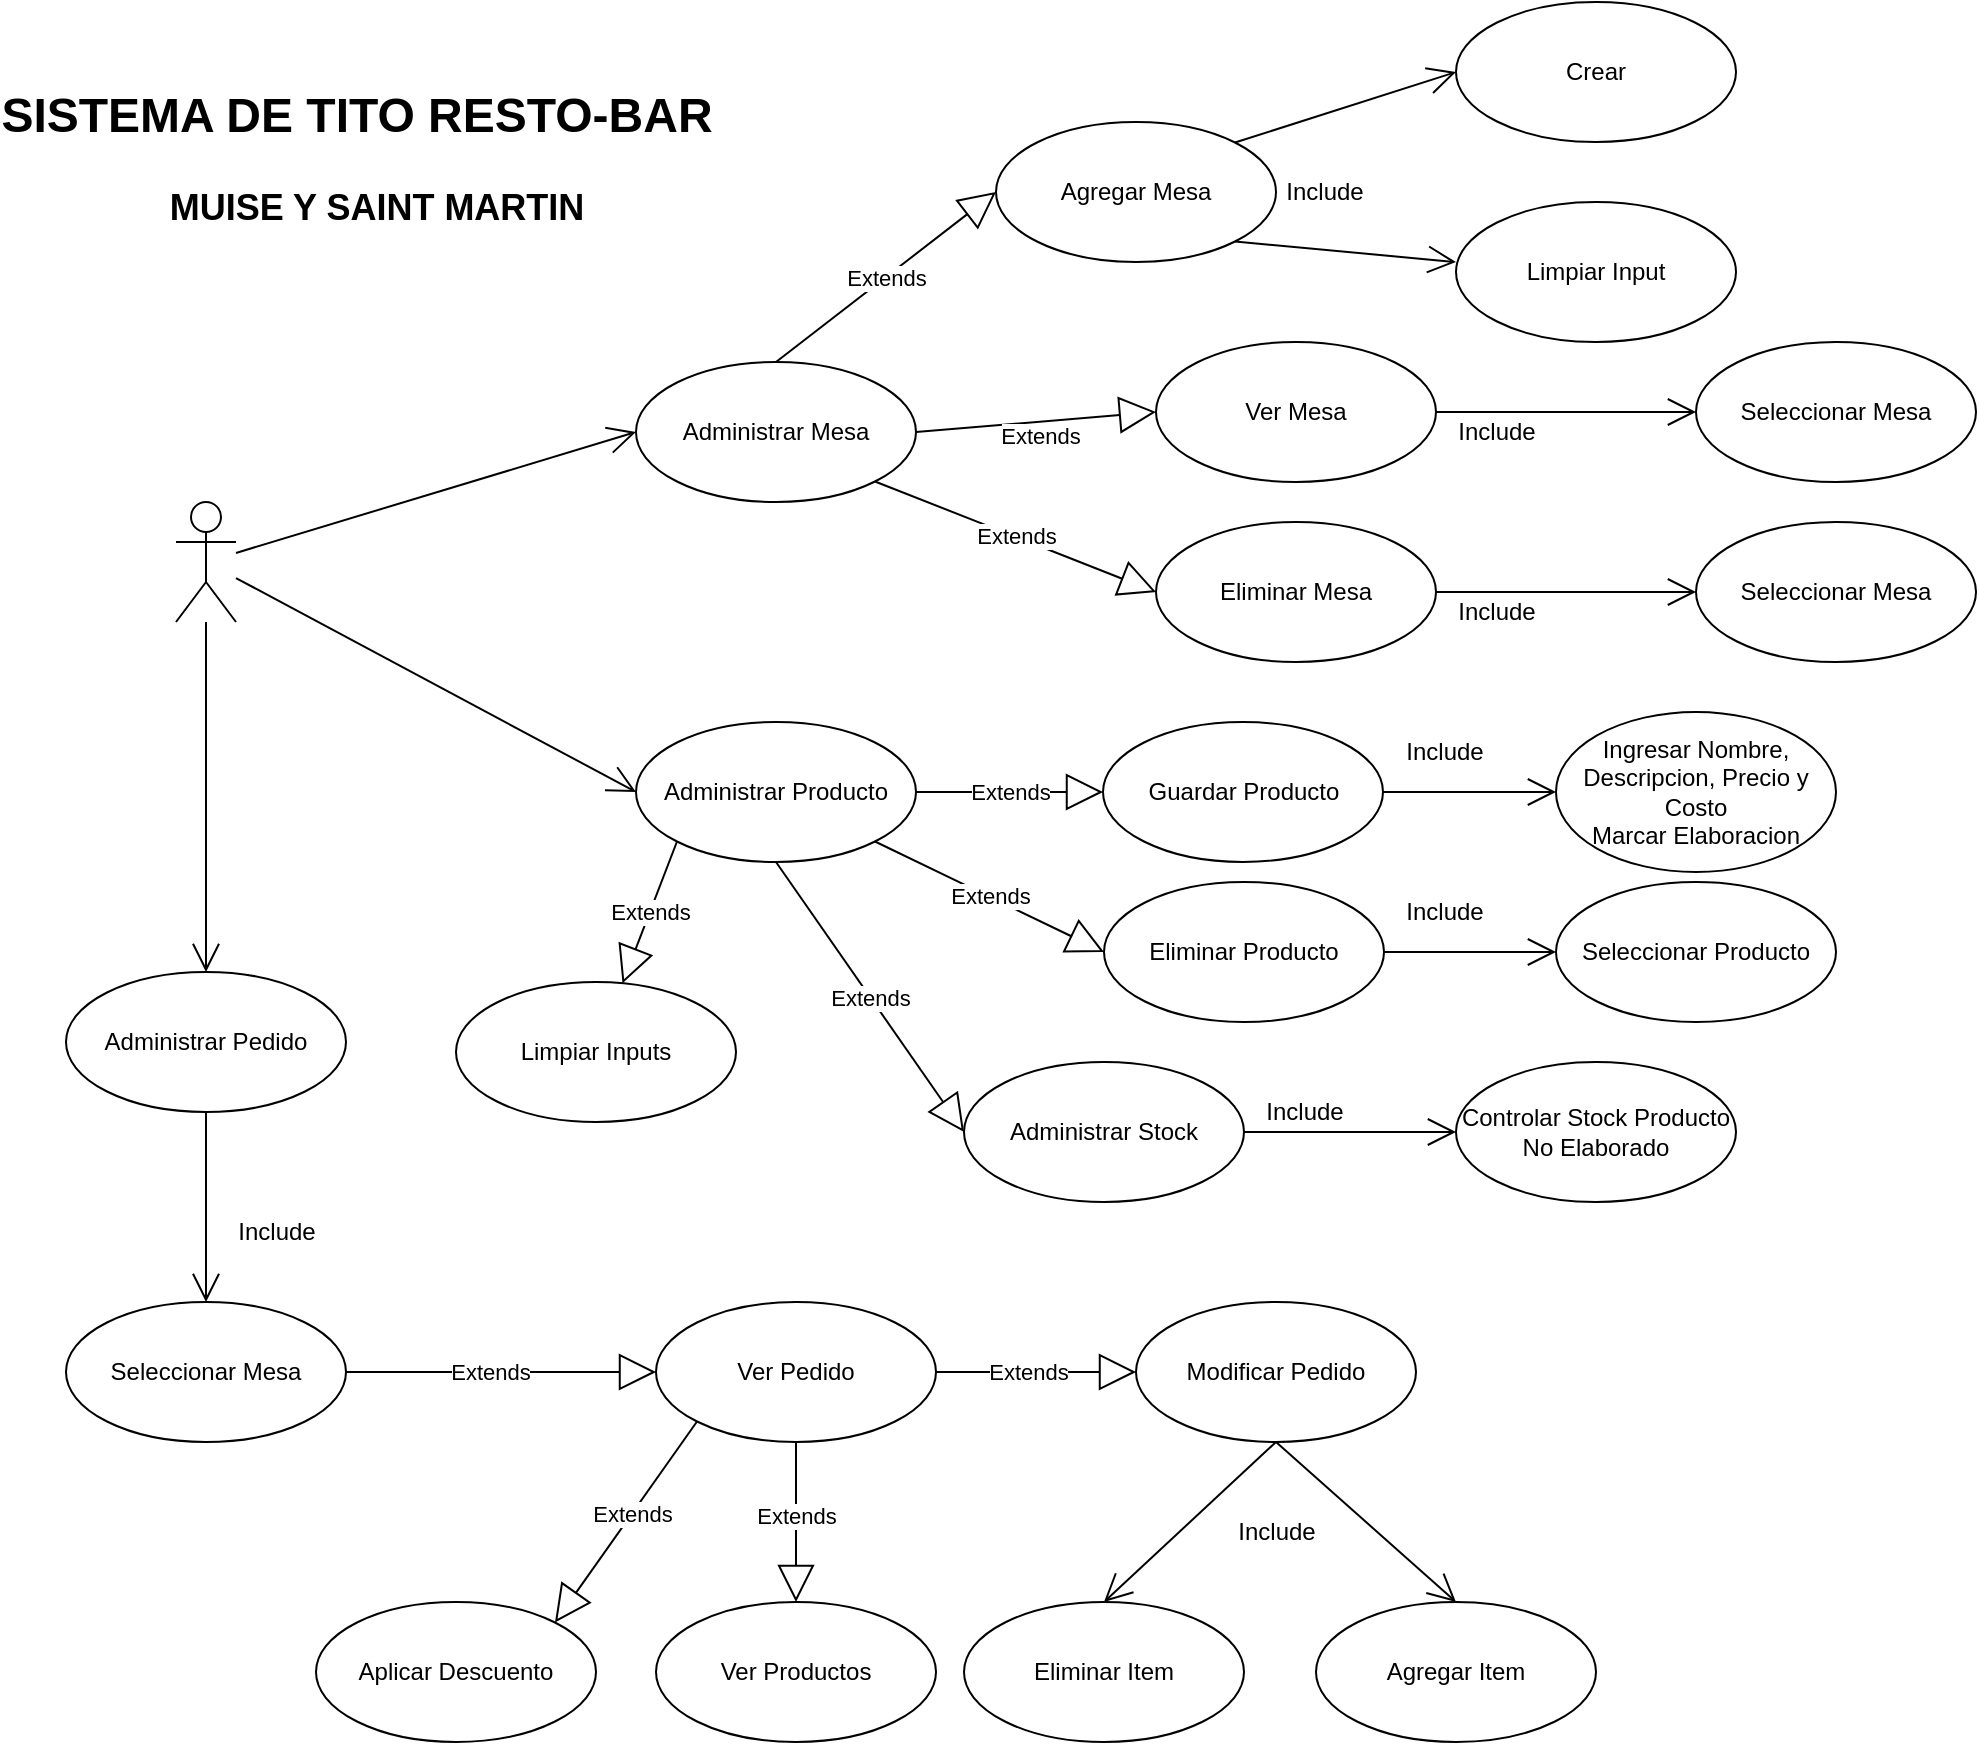 <mxfile version="21.2.1" type="device">
  <diagram name="Página-1" id="BAVsSbYuj5x4EtEMXslJ">
    <mxGraphModel dx="1900" dy="635" grid="1" gridSize="10" guides="1" tooltips="1" connect="1" arrows="1" fold="1" page="1" pageScale="1" pageWidth="827" pageHeight="1169" math="0" shadow="0">
      <root>
        <mxCell id="0" />
        <mxCell id="1" parent="0" />
        <mxCell id="8mHDug3tUDTgRn8Re_kE-1" value="" style="shape=umlActor;verticalLabelPosition=bottom;verticalAlign=top;html=1;outlineConnect=0;" parent="1" vertex="1">
          <mxGeometry x="-120" y="280" width="30" height="60" as="geometry" />
        </mxCell>
        <mxCell id="8mHDug3tUDTgRn8Re_kE-3" value="Administrar Mesa" style="ellipse;whiteSpace=wrap;html=1;" parent="1" vertex="1">
          <mxGeometry x="110.0" y="210" width="140" height="70" as="geometry" />
        </mxCell>
        <mxCell id="8mHDug3tUDTgRn8Re_kE-4" value="Extends" style="endArrow=block;endSize=16;endFill=0;html=1;rounded=0;exitX=1;exitY=0.5;exitDx=0;exitDy=0;entryX=0;entryY=0.5;entryDx=0;entryDy=0;" parent="1" source="8mHDug3tUDTgRn8Re_kE-3" target="8mHDug3tUDTgRn8Re_kE-8" edge="1">
          <mxGeometry x="0.024" y="-7" width="160" relative="1" as="geometry">
            <mxPoint x="240" y="110" as="sourcePoint" />
            <mxPoint x="330" y="80" as="targetPoint" />
            <mxPoint as="offset" />
          </mxGeometry>
        </mxCell>
        <mxCell id="8mHDug3tUDTgRn8Re_kE-6" value="Agregar Mesa" style="ellipse;whiteSpace=wrap;html=1;" parent="1" vertex="1">
          <mxGeometry x="290" y="90" width="140" height="70" as="geometry" />
        </mxCell>
        <mxCell id="8mHDug3tUDTgRn8Re_kE-8" value="Ver Mesa" style="ellipse;whiteSpace=wrap;html=1;" parent="1" vertex="1">
          <mxGeometry x="370" y="200" width="140" height="70" as="geometry" />
        </mxCell>
        <mxCell id="8mHDug3tUDTgRn8Re_kE-9" value="Extends" style="endArrow=block;endSize=16;endFill=0;html=1;rounded=0;exitX=0.5;exitY=0;exitDx=0;exitDy=0;entryX=0;entryY=0.5;entryDx=0;entryDy=0;" parent="1" source="8mHDug3tUDTgRn8Re_kE-3" target="8mHDug3tUDTgRn8Re_kE-6" edge="1">
          <mxGeometry width="160" relative="1" as="geometry">
            <mxPoint x="60" y="100" as="sourcePoint" />
            <mxPoint x="220" y="100" as="targetPoint" />
          </mxGeometry>
        </mxCell>
        <mxCell id="8mHDug3tUDTgRn8Re_kE-10" value="Extends" style="endArrow=block;endSize=16;endFill=0;html=1;rounded=0;exitX=1;exitY=1;exitDx=0;exitDy=0;entryX=0;entryY=0.5;entryDx=0;entryDy=0;" parent="1" source="8mHDug3tUDTgRn8Re_kE-3" target="8mHDug3tUDTgRn8Re_kE-11" edge="1">
          <mxGeometry width="160" relative="1" as="geometry">
            <mxPoint x="254" y="290" as="sourcePoint" />
            <mxPoint x="414" y="290" as="targetPoint" />
          </mxGeometry>
        </mxCell>
        <mxCell id="8mHDug3tUDTgRn8Re_kE-11" value="Eliminar Mesa" style="ellipse;whiteSpace=wrap;html=1;" parent="1" vertex="1">
          <mxGeometry x="370" y="290" width="140" height="70" as="geometry" />
        </mxCell>
        <mxCell id="8mHDug3tUDTgRn8Re_kE-12" value="Crear" style="ellipse;whiteSpace=wrap;html=1;" parent="1" vertex="1">
          <mxGeometry x="520" y="30" width="140" height="70" as="geometry" />
        </mxCell>
        <mxCell id="8mHDug3tUDTgRn8Re_kE-15" value="Limpiar Input" style="ellipse;whiteSpace=wrap;html=1;" parent="1" vertex="1">
          <mxGeometry x="520" y="130" width="140" height="70" as="geometry" />
        </mxCell>
        <mxCell id="8mHDug3tUDTgRn8Re_kE-16" value="" style="endArrow=open;endFill=1;endSize=12;html=1;rounded=0;exitX=1;exitY=0;exitDx=0;exitDy=0;entryX=0;entryY=0.5;entryDx=0;entryDy=0;" parent="1" source="8mHDug3tUDTgRn8Re_kE-6" target="8mHDug3tUDTgRn8Re_kE-12" edge="1">
          <mxGeometry width="160" relative="1" as="geometry">
            <mxPoint x="490" y="120" as="sourcePoint" />
            <mxPoint x="650" y="120" as="targetPoint" />
          </mxGeometry>
        </mxCell>
        <mxCell id="8mHDug3tUDTgRn8Re_kE-17" value="" style="endArrow=open;endFill=1;endSize=12;html=1;rounded=0;exitX=1;exitY=1;exitDx=0;exitDy=0;entryX=0;entryY=0.429;entryDx=0;entryDy=0;entryPerimeter=0;" parent="1" source="8mHDug3tUDTgRn8Re_kE-6" target="8mHDug3tUDTgRn8Re_kE-15" edge="1">
          <mxGeometry width="160" relative="1" as="geometry">
            <mxPoint x="530" y="130" as="sourcePoint" />
            <mxPoint x="690" y="130" as="targetPoint" />
          </mxGeometry>
        </mxCell>
        <mxCell id="8mHDug3tUDTgRn8Re_kE-18" value="Include" style="text;html=1;align=center;verticalAlign=middle;resizable=0;points=[];autosize=1;strokeColor=none;fillColor=none;" parent="1" vertex="1">
          <mxGeometry x="424" y="110" width="60" height="30" as="geometry" />
        </mxCell>
        <mxCell id="8mHDug3tUDTgRn8Re_kE-21" value="" style="endArrow=open;endFill=1;endSize=12;html=1;rounded=0;entryX=0;entryY=0.5;entryDx=0;entryDy=0;" parent="1" source="8mHDug3tUDTgRn8Re_kE-1" target="8mHDug3tUDTgRn8Re_kE-3" edge="1">
          <mxGeometry width="160" relative="1" as="geometry">
            <mxPoint x="140" y="290" as="sourcePoint" />
            <mxPoint x="300" y="290" as="targetPoint" />
          </mxGeometry>
        </mxCell>
        <mxCell id="8mHDug3tUDTgRn8Re_kE-22" value="" style="endArrow=open;endFill=1;endSize=12;html=1;rounded=0;entryX=0;entryY=0.5;entryDx=0;entryDy=0;" parent="1" source="8mHDug3tUDTgRn8Re_kE-1" target="8mHDug3tUDTgRn8Re_kE-23" edge="1">
          <mxGeometry width="160" relative="1" as="geometry">
            <mxPoint x="130" y="390" as="sourcePoint" />
            <mxPoint x="160" y="360" as="targetPoint" />
          </mxGeometry>
        </mxCell>
        <mxCell id="8mHDug3tUDTgRn8Re_kE-23" value="Administrar Producto" style="ellipse;whiteSpace=wrap;html=1;" parent="1" vertex="1">
          <mxGeometry x="110.0" y="390" width="140" height="70" as="geometry" />
        </mxCell>
        <mxCell id="8mHDug3tUDTgRn8Re_kE-24" value="Extends" style="endArrow=block;endSize=16;endFill=0;html=1;rounded=0;exitX=1;exitY=0.5;exitDx=0;exitDy=0;entryX=0;entryY=0.5;entryDx=0;entryDy=0;" parent="1" source="8mHDug3tUDTgRn8Re_kE-23" target="8mHDug3tUDTgRn8Re_kE-25" edge="1">
          <mxGeometry width="160" relative="1" as="geometry">
            <mxPoint x="340" y="410" as="sourcePoint" />
            <mxPoint x="440" y="410" as="targetPoint" />
          </mxGeometry>
        </mxCell>
        <mxCell id="8mHDug3tUDTgRn8Re_kE-25" value="Guardar Producto" style="ellipse;whiteSpace=wrap;html=1;" parent="1" vertex="1">
          <mxGeometry x="343.5" y="390" width="140" height="70" as="geometry" />
        </mxCell>
        <mxCell id="8mHDug3tUDTgRn8Re_kE-26" value="" style="endArrow=open;endFill=1;endSize=12;html=1;rounded=0;exitX=1;exitY=0.5;exitDx=0;exitDy=0;entryX=0;entryY=0.5;entryDx=0;entryDy=0;" parent="1" source="8mHDug3tUDTgRn8Re_kE-25" target="8mHDug3tUDTgRn8Re_kE-27" edge="1">
          <mxGeometry width="160" relative="1" as="geometry">
            <mxPoint x="610" y="410" as="sourcePoint" />
            <mxPoint x="700" y="405" as="targetPoint" />
          </mxGeometry>
        </mxCell>
        <mxCell id="8mHDug3tUDTgRn8Re_kE-27" value="Ingresar Nombre, Descripcion, Precio y Costo&lt;br&gt;Marcar Elaboracion&lt;br&gt;" style="ellipse;whiteSpace=wrap;html=1;" parent="1" vertex="1">
          <mxGeometry x="570" y="385" width="140" height="80" as="geometry" />
        </mxCell>
        <mxCell id="8mHDug3tUDTgRn8Re_kE-28" value="Include" style="text;html=1;align=center;verticalAlign=middle;resizable=0;points=[];autosize=1;strokeColor=none;fillColor=none;" parent="1" vertex="1">
          <mxGeometry x="484" y="390" width="60" height="30" as="geometry" />
        </mxCell>
        <mxCell id="15enL0nu7c8-bWv4miCj-1" value="Extends" style="endArrow=block;endSize=16;endFill=0;html=1;rounded=0;exitX=1;exitY=1;exitDx=0;exitDy=0;entryX=0;entryY=0.5;entryDx=0;entryDy=0;" parent="1" source="8mHDug3tUDTgRn8Re_kE-23" target="15enL0nu7c8-bWv4miCj-2" edge="1">
          <mxGeometry width="160" relative="1" as="geometry">
            <mxPoint x="290" y="500" as="sourcePoint" />
            <mxPoint x="400" y="480" as="targetPoint" />
          </mxGeometry>
        </mxCell>
        <mxCell id="15enL0nu7c8-bWv4miCj-2" value="Eliminar Producto" style="ellipse;whiteSpace=wrap;html=1;" parent="1" vertex="1">
          <mxGeometry x="344" y="470" width="140" height="70" as="geometry" />
        </mxCell>
        <mxCell id="15enL0nu7c8-bWv4miCj-3" value="" style="endArrow=open;endFill=1;endSize=12;html=1;rounded=0;exitX=1;exitY=0.5;exitDx=0;exitDy=0;entryX=0;entryY=0.5;entryDx=0;entryDy=0;" parent="1" source="15enL0nu7c8-bWv4miCj-2" target="15enL0nu7c8-bWv4miCj-4" edge="1">
          <mxGeometry width="160" relative="1" as="geometry">
            <mxPoint x="610" y="500" as="sourcePoint" />
            <mxPoint x="680" y="505" as="targetPoint" />
          </mxGeometry>
        </mxCell>
        <mxCell id="15enL0nu7c8-bWv4miCj-4" value="Seleccionar Producto" style="ellipse;whiteSpace=wrap;html=1;" parent="1" vertex="1">
          <mxGeometry x="570" y="470" width="140" height="70" as="geometry" />
        </mxCell>
        <mxCell id="15enL0nu7c8-bWv4miCj-5" value="Include" style="text;html=1;align=center;verticalAlign=middle;resizable=0;points=[];autosize=1;strokeColor=none;fillColor=none;" parent="1" vertex="1">
          <mxGeometry x="483.5" y="470" width="60" height="30" as="geometry" />
        </mxCell>
        <mxCell id="15enL0nu7c8-bWv4miCj-6" value="Extends" style="endArrow=block;endSize=16;endFill=0;html=1;rounded=0;exitX=0.5;exitY=1;exitDx=0;exitDy=0;entryX=0;entryY=0.5;entryDx=0;entryDy=0;" parent="1" source="8mHDug3tUDTgRn8Re_kE-23" target="80g5SrDX1YbYkke3lMYD-34" edge="1">
          <mxGeometry width="160" relative="1" as="geometry">
            <mxPoint x="230" y="570" as="sourcePoint" />
            <mxPoint x="270" y="530" as="targetPoint" />
          </mxGeometry>
        </mxCell>
        <mxCell id="15enL0nu7c8-bWv4miCj-10" value="Limpiar Inputs" style="ellipse;whiteSpace=wrap;html=1;" parent="1" vertex="1">
          <mxGeometry x="20" y="520" width="140" height="70" as="geometry" />
        </mxCell>
        <mxCell id="80g5SrDX1YbYkke3lMYD-1" value="" style="endArrow=open;endFill=1;endSize=12;html=1;rounded=0;exitX=1;exitY=0.5;exitDx=0;exitDy=0;entryX=0;entryY=0.5;entryDx=0;entryDy=0;" parent="1" source="8mHDug3tUDTgRn8Re_kE-8" target="80g5SrDX1YbYkke3lMYD-3" edge="1">
          <mxGeometry width="160" relative="1" as="geometry">
            <mxPoint x="540" y="230" as="sourcePoint" />
            <mxPoint x="630" y="235" as="targetPoint" />
          </mxGeometry>
        </mxCell>
        <mxCell id="80g5SrDX1YbYkke3lMYD-2" value="Include" style="text;html=1;align=center;verticalAlign=middle;resizable=0;points=[];autosize=1;strokeColor=none;fillColor=none;" parent="1" vertex="1">
          <mxGeometry x="510" y="230" width="60" height="30" as="geometry" />
        </mxCell>
        <mxCell id="80g5SrDX1YbYkke3lMYD-3" value="Seleccionar Mesa" style="ellipse;whiteSpace=wrap;html=1;" parent="1" vertex="1">
          <mxGeometry x="640" y="200" width="140" height="70" as="geometry" />
        </mxCell>
        <mxCell id="80g5SrDX1YbYkke3lMYD-4" value="" style="endArrow=open;endFill=1;endSize=12;html=1;rounded=0;exitX=1;exitY=0.5;exitDx=0;exitDy=0;entryX=0;entryY=0.5;entryDx=0;entryDy=0;" parent="1" source="8mHDug3tUDTgRn8Re_kE-11" target="80g5SrDX1YbYkke3lMYD-6" edge="1">
          <mxGeometry width="160" relative="1" as="geometry">
            <mxPoint x="520" y="325" as="sourcePoint" />
            <mxPoint x="640" y="325" as="targetPoint" />
          </mxGeometry>
        </mxCell>
        <mxCell id="80g5SrDX1YbYkke3lMYD-5" value="Include" style="text;html=1;align=center;verticalAlign=middle;resizable=0;points=[];autosize=1;strokeColor=none;fillColor=none;" parent="1" vertex="1">
          <mxGeometry x="510" y="320" width="60" height="30" as="geometry" />
        </mxCell>
        <mxCell id="80g5SrDX1YbYkke3lMYD-6" value="Seleccionar Mesa" style="ellipse;whiteSpace=wrap;html=1;" parent="1" vertex="1">
          <mxGeometry x="640" y="290" width="140" height="70" as="geometry" />
        </mxCell>
        <mxCell id="80g5SrDX1YbYkke3lMYD-7" value="" style="endArrow=open;endFill=1;endSize=12;html=1;rounded=0;entryX=0.5;entryY=0;entryDx=0;entryDy=0;" parent="1" source="8mHDug3tUDTgRn8Re_kE-1" target="80g5SrDX1YbYkke3lMYD-8" edge="1">
          <mxGeometry width="160" relative="1" as="geometry">
            <mxPoint x="70" y="610" as="sourcePoint" />
            <mxPoint x="70" y="520" as="targetPoint" />
          </mxGeometry>
        </mxCell>
        <mxCell id="80g5SrDX1YbYkke3lMYD-8" value="Administrar Pedido" style="ellipse;whiteSpace=wrap;html=1;" parent="1" vertex="1">
          <mxGeometry x="-175" y="515" width="140" height="70" as="geometry" />
        </mxCell>
        <mxCell id="80g5SrDX1YbYkke3lMYD-9" value="" style="endArrow=open;endFill=1;endSize=12;html=1;rounded=0;exitX=0.5;exitY=1;exitDx=0;exitDy=0;entryX=0.5;entryY=0;entryDx=0;entryDy=0;" parent="1" source="80g5SrDX1YbYkke3lMYD-8" target="80g5SrDX1YbYkke3lMYD-11" edge="1">
          <mxGeometry width="160" relative="1" as="geometry">
            <mxPoint x="60" y="650" as="sourcePoint" />
            <mxPoint x="70" y="670" as="targetPoint" />
          </mxGeometry>
        </mxCell>
        <mxCell id="80g5SrDX1YbYkke3lMYD-10" value="Include" style="text;html=1;align=center;verticalAlign=middle;resizable=0;points=[];autosize=1;strokeColor=none;fillColor=none;" parent="1" vertex="1">
          <mxGeometry x="-100" y="630" width="60" height="30" as="geometry" />
        </mxCell>
        <mxCell id="80g5SrDX1YbYkke3lMYD-11" value="Seleccionar Mesa" style="ellipse;whiteSpace=wrap;html=1;" parent="1" vertex="1">
          <mxGeometry x="-175" y="680" width="140" height="70" as="geometry" />
        </mxCell>
        <mxCell id="80g5SrDX1YbYkke3lMYD-12" value="Extends" style="endArrow=block;endSize=16;endFill=0;html=1;rounded=0;exitX=1;exitY=0.5;exitDx=0;exitDy=0;entryX=0;entryY=0.5;entryDx=0;entryDy=0;" parent="1" source="80g5SrDX1YbYkke3lMYD-11" target="80g5SrDX1YbYkke3lMYD-13" edge="1">
          <mxGeometry x="-0.077" width="160" relative="1" as="geometry">
            <mxPoint x="206" y="710" as="sourcePoint" />
            <mxPoint x="270" y="725" as="targetPoint" />
            <Array as="points" />
            <mxPoint as="offset" />
          </mxGeometry>
        </mxCell>
        <mxCell id="80g5SrDX1YbYkke3lMYD-13" value="Ver Pedido" style="ellipse;whiteSpace=wrap;html=1;" parent="1" vertex="1">
          <mxGeometry x="120" y="680" width="140" height="70" as="geometry" />
        </mxCell>
        <mxCell id="80g5SrDX1YbYkke3lMYD-14" value="Extends" style="endArrow=block;endSize=16;endFill=0;html=1;rounded=0;exitX=1;exitY=0.5;exitDx=0;exitDy=0;entryX=0;entryY=0.5;entryDx=0;entryDy=0;" parent="1" source="80g5SrDX1YbYkke3lMYD-13" target="80g5SrDX1YbYkke3lMYD-15" edge="1">
          <mxGeometry x="-0.077" width="160" relative="1" as="geometry">
            <mxPoint x="484" y="724.5" as="sourcePoint" />
            <mxPoint x="560" y="725" as="targetPoint" />
            <Array as="points" />
            <mxPoint as="offset" />
          </mxGeometry>
        </mxCell>
        <mxCell id="80g5SrDX1YbYkke3lMYD-15" value="Modificar Pedido" style="ellipse;whiteSpace=wrap;html=1;" parent="1" vertex="1">
          <mxGeometry x="360" y="680" width="140" height="70" as="geometry" />
        </mxCell>
        <mxCell id="80g5SrDX1YbYkke3lMYD-16" value="Include" style="text;html=1;align=center;verticalAlign=middle;resizable=0;points=[];autosize=1;strokeColor=none;fillColor=none;" parent="1" vertex="1">
          <mxGeometry x="400" y="780" width="60" height="30" as="geometry" />
        </mxCell>
        <mxCell id="80g5SrDX1YbYkke3lMYD-17" value="" style="endArrow=open;endFill=1;endSize=12;html=1;rounded=0;exitX=0.5;exitY=1;exitDx=0;exitDy=0;entryX=0.5;entryY=0;entryDx=0;entryDy=0;" parent="1" source="80g5SrDX1YbYkke3lMYD-15" target="80g5SrDX1YbYkke3lMYD-18" edge="1">
          <mxGeometry width="160" relative="1" as="geometry">
            <mxPoint x="570" y="850" as="sourcePoint" />
            <mxPoint x="650" y="800" as="targetPoint" />
          </mxGeometry>
        </mxCell>
        <mxCell id="80g5SrDX1YbYkke3lMYD-18" value="Agregar Item" style="ellipse;whiteSpace=wrap;html=1;" parent="1" vertex="1">
          <mxGeometry x="450" y="830" width="140" height="70" as="geometry" />
        </mxCell>
        <mxCell id="80g5SrDX1YbYkke3lMYD-19" value="" style="endArrow=open;endFill=1;endSize=12;html=1;rounded=0;exitX=0.5;exitY=1;exitDx=0;exitDy=0;entryX=0.5;entryY=0;entryDx=0;entryDy=0;" parent="1" source="80g5SrDX1YbYkke3lMYD-15" target="80g5SrDX1YbYkke3lMYD-20" edge="1">
          <mxGeometry width="160" relative="1" as="geometry">
            <mxPoint x="560" y="750" as="sourcePoint" />
            <mxPoint x="530" y="800" as="targetPoint" />
          </mxGeometry>
        </mxCell>
        <mxCell id="80g5SrDX1YbYkke3lMYD-20" value="Eliminar Item" style="ellipse;whiteSpace=wrap;html=1;" parent="1" vertex="1">
          <mxGeometry x="274" y="830" width="140" height="70" as="geometry" />
        </mxCell>
        <mxCell id="80g5SrDX1YbYkke3lMYD-23" value="Ver Productos" style="ellipse;whiteSpace=wrap;html=1;" parent="1" vertex="1">
          <mxGeometry x="120" y="830" width="140" height="70" as="geometry" />
        </mxCell>
        <mxCell id="80g5SrDX1YbYkke3lMYD-33" value="Extends" style="endArrow=block;endSize=16;endFill=0;html=1;rounded=0;exitX=0;exitY=1;exitDx=0;exitDy=0;" parent="1" source="8mHDug3tUDTgRn8Re_kE-23" target="15enL0nu7c8-bWv4miCj-10" edge="1">
          <mxGeometry width="160" relative="1" as="geometry">
            <mxPoint x="26" y="510" as="sourcePoint" />
            <mxPoint x="160" y="520" as="targetPoint" />
          </mxGeometry>
        </mxCell>
        <mxCell id="80g5SrDX1YbYkke3lMYD-34" value="Administrar Stock" style="ellipse;whiteSpace=wrap;html=1;" parent="1" vertex="1">
          <mxGeometry x="274" y="560" width="140" height="70" as="geometry" />
        </mxCell>
        <mxCell id="80g5SrDX1YbYkke3lMYD-35" value="Include" style="text;html=1;align=center;verticalAlign=middle;resizable=0;points=[];autosize=1;strokeColor=none;fillColor=none;" parent="1" vertex="1">
          <mxGeometry x="414" y="570" width="60" height="30" as="geometry" />
        </mxCell>
        <mxCell id="80g5SrDX1YbYkke3lMYD-36" value="" style="endArrow=open;endFill=1;endSize=12;html=1;rounded=0;exitX=1;exitY=0.5;exitDx=0;exitDy=0;entryX=0;entryY=0.5;entryDx=0;entryDy=0;" parent="1" source="80g5SrDX1YbYkke3lMYD-34" target="80g5SrDX1YbYkke3lMYD-37" edge="1">
          <mxGeometry width="160" relative="1" as="geometry">
            <mxPoint x="477" y="620" as="sourcePoint" />
            <mxPoint x="563" y="595" as="targetPoint" />
          </mxGeometry>
        </mxCell>
        <mxCell id="80g5SrDX1YbYkke3lMYD-37" value="Controlar Stock Producto No Elaborado" style="ellipse;whiteSpace=wrap;html=1;" parent="1" vertex="1">
          <mxGeometry x="520" y="560" width="140" height="70" as="geometry" />
        </mxCell>
        <mxCell id="80g5SrDX1YbYkke3lMYD-39" value="&lt;h1&gt;SISTEMA DE TITO RESTO-BAR&lt;/h1&gt;" style="text;align=center;fontStyle=1;verticalAlign=middle;spacingLeft=3;spacingRight=3;strokeColor=none;rotatable=0;points=[[0,0.5],[1,0.5]];portConstraint=eastwest;html=1;" parent="1" vertex="1">
          <mxGeometry x="-70" y="74" width="80" height="26" as="geometry" />
        </mxCell>
        <mxCell id="80g5SrDX1YbYkke3lMYD-41" value="&lt;h2&gt;MUISE Y SAINT MARTIN&lt;/h2&gt;" style="text;align=center;fontStyle=1;verticalAlign=middle;spacingLeft=3;spacingRight=3;strokeColor=none;rotatable=0;points=[[0,0.5],[1,0.5]];portConstraint=eastwest;html=1;" parent="1" vertex="1">
          <mxGeometry x="-60" y="120" width="80" height="26" as="geometry" />
        </mxCell>
        <mxCell id="ZDy62RlcExlgdnszOQyW-2" value="Extends" style="endArrow=block;endSize=16;endFill=0;html=1;rounded=0;exitX=0.5;exitY=1;exitDx=0;exitDy=0;entryX=0.5;entryY=0;entryDx=0;entryDy=0;" edge="1" parent="1" source="80g5SrDX1YbYkke3lMYD-13" target="80g5SrDX1YbYkke3lMYD-23">
          <mxGeometry x="-0.077" width="160" relative="1" as="geometry">
            <mxPoint x="-10" y="794.38" as="sourcePoint" />
            <mxPoint x="145" y="794.38" as="targetPoint" />
            <Array as="points" />
            <mxPoint as="offset" />
          </mxGeometry>
        </mxCell>
        <mxCell id="ZDy62RlcExlgdnszOQyW-3" value="Extends" style="endArrow=block;endSize=16;endFill=0;html=1;rounded=0;exitX=0;exitY=1;exitDx=0;exitDy=0;entryX=1;entryY=0;entryDx=0;entryDy=0;" edge="1" parent="1" source="80g5SrDX1YbYkke3lMYD-13" target="ZDy62RlcExlgdnszOQyW-4">
          <mxGeometry x="-0.077" width="160" relative="1" as="geometry">
            <mxPoint x="-20" y="808.75" as="sourcePoint" />
            <mxPoint x="90" y="800" as="targetPoint" />
            <Array as="points" />
            <mxPoint as="offset" />
          </mxGeometry>
        </mxCell>
        <mxCell id="ZDy62RlcExlgdnszOQyW-4" value="Aplicar Descuento" style="ellipse;whiteSpace=wrap;html=1;" vertex="1" parent="1">
          <mxGeometry x="-50" y="830" width="140" height="70" as="geometry" />
        </mxCell>
      </root>
    </mxGraphModel>
  </diagram>
</mxfile>
